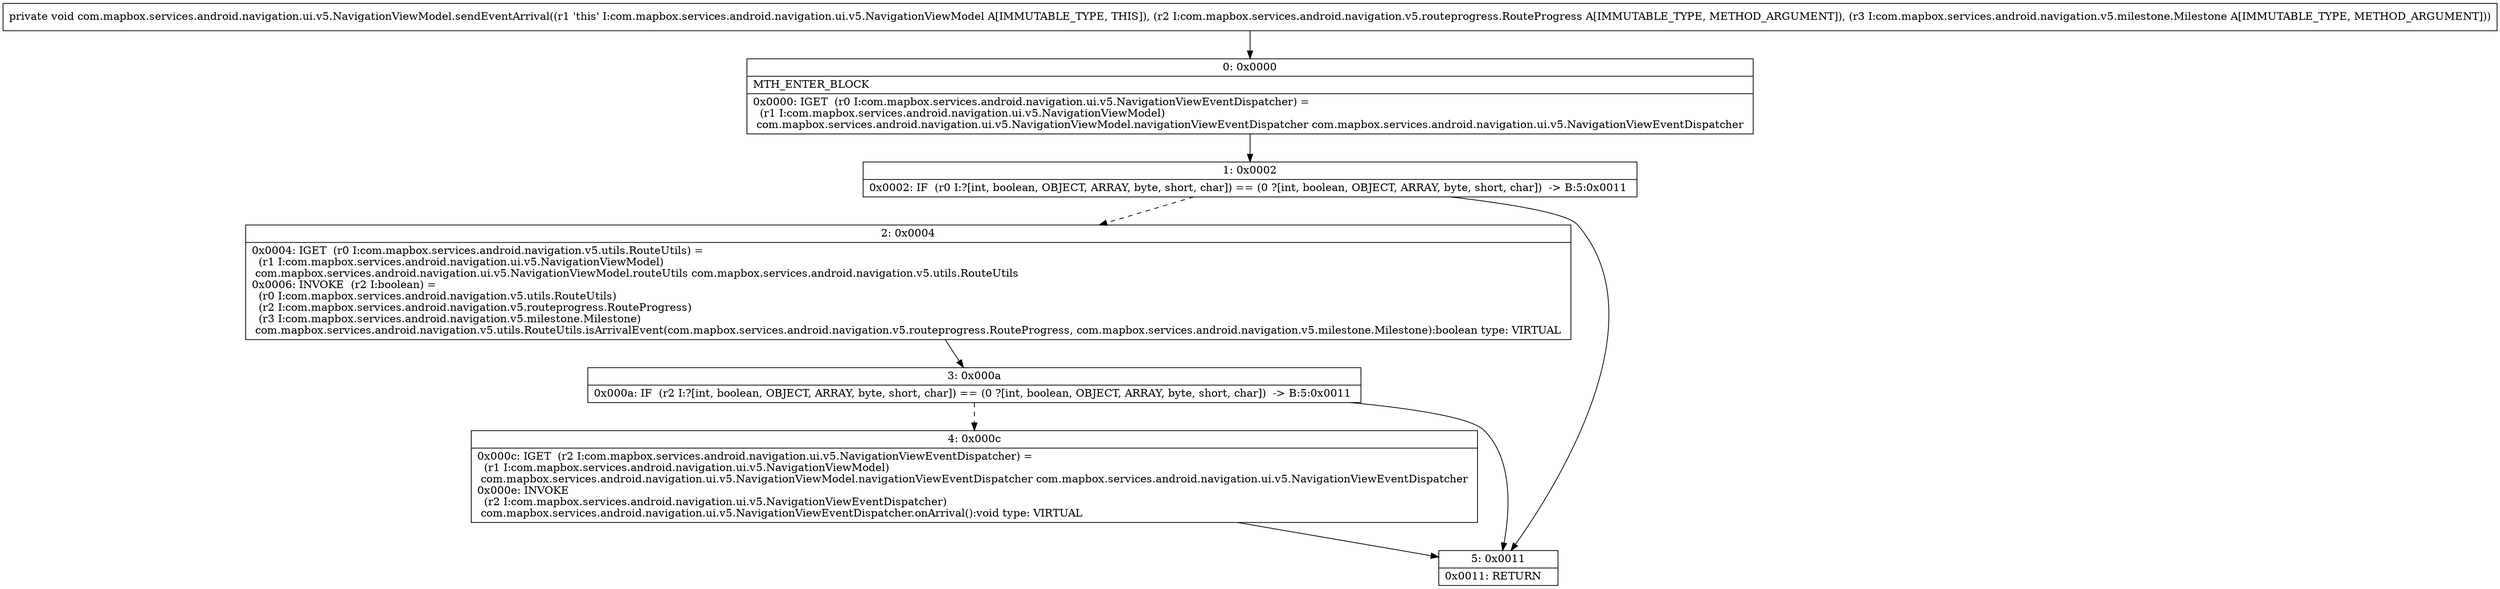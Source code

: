 digraph "CFG forcom.mapbox.services.android.navigation.ui.v5.NavigationViewModel.sendEventArrival(Lcom\/mapbox\/services\/android\/navigation\/v5\/routeprogress\/RouteProgress;Lcom\/mapbox\/services\/android\/navigation\/v5\/milestone\/Milestone;)V" {
Node_0 [shape=record,label="{0\:\ 0x0000|MTH_ENTER_BLOCK\l|0x0000: IGET  (r0 I:com.mapbox.services.android.navigation.ui.v5.NavigationViewEventDispatcher) = \l  (r1 I:com.mapbox.services.android.navigation.ui.v5.NavigationViewModel)\l com.mapbox.services.android.navigation.ui.v5.NavigationViewModel.navigationViewEventDispatcher com.mapbox.services.android.navigation.ui.v5.NavigationViewEventDispatcher \l}"];
Node_1 [shape=record,label="{1\:\ 0x0002|0x0002: IF  (r0 I:?[int, boolean, OBJECT, ARRAY, byte, short, char]) == (0 ?[int, boolean, OBJECT, ARRAY, byte, short, char])  \-\> B:5:0x0011 \l}"];
Node_2 [shape=record,label="{2\:\ 0x0004|0x0004: IGET  (r0 I:com.mapbox.services.android.navigation.v5.utils.RouteUtils) = \l  (r1 I:com.mapbox.services.android.navigation.ui.v5.NavigationViewModel)\l com.mapbox.services.android.navigation.ui.v5.NavigationViewModel.routeUtils com.mapbox.services.android.navigation.v5.utils.RouteUtils \l0x0006: INVOKE  (r2 I:boolean) = \l  (r0 I:com.mapbox.services.android.navigation.v5.utils.RouteUtils)\l  (r2 I:com.mapbox.services.android.navigation.v5.routeprogress.RouteProgress)\l  (r3 I:com.mapbox.services.android.navigation.v5.milestone.Milestone)\l com.mapbox.services.android.navigation.v5.utils.RouteUtils.isArrivalEvent(com.mapbox.services.android.navigation.v5.routeprogress.RouteProgress, com.mapbox.services.android.navigation.v5.milestone.Milestone):boolean type: VIRTUAL \l}"];
Node_3 [shape=record,label="{3\:\ 0x000a|0x000a: IF  (r2 I:?[int, boolean, OBJECT, ARRAY, byte, short, char]) == (0 ?[int, boolean, OBJECT, ARRAY, byte, short, char])  \-\> B:5:0x0011 \l}"];
Node_4 [shape=record,label="{4\:\ 0x000c|0x000c: IGET  (r2 I:com.mapbox.services.android.navigation.ui.v5.NavigationViewEventDispatcher) = \l  (r1 I:com.mapbox.services.android.navigation.ui.v5.NavigationViewModel)\l com.mapbox.services.android.navigation.ui.v5.NavigationViewModel.navigationViewEventDispatcher com.mapbox.services.android.navigation.ui.v5.NavigationViewEventDispatcher \l0x000e: INVOKE  \l  (r2 I:com.mapbox.services.android.navigation.ui.v5.NavigationViewEventDispatcher)\l com.mapbox.services.android.navigation.ui.v5.NavigationViewEventDispatcher.onArrival():void type: VIRTUAL \l}"];
Node_5 [shape=record,label="{5\:\ 0x0011|0x0011: RETURN   \l}"];
MethodNode[shape=record,label="{private void com.mapbox.services.android.navigation.ui.v5.NavigationViewModel.sendEventArrival((r1 'this' I:com.mapbox.services.android.navigation.ui.v5.NavigationViewModel A[IMMUTABLE_TYPE, THIS]), (r2 I:com.mapbox.services.android.navigation.v5.routeprogress.RouteProgress A[IMMUTABLE_TYPE, METHOD_ARGUMENT]), (r3 I:com.mapbox.services.android.navigation.v5.milestone.Milestone A[IMMUTABLE_TYPE, METHOD_ARGUMENT])) }"];
MethodNode -> Node_0;
Node_0 -> Node_1;
Node_1 -> Node_2[style=dashed];
Node_1 -> Node_5;
Node_2 -> Node_3;
Node_3 -> Node_4[style=dashed];
Node_3 -> Node_5;
Node_4 -> Node_5;
}

